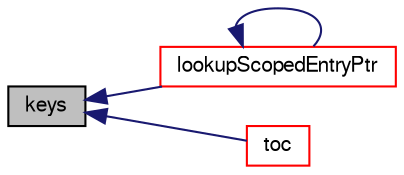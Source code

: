 digraph "keys"
{
  bgcolor="transparent";
  edge [fontname="FreeSans",fontsize="10",labelfontname="FreeSans",labelfontsize="10"];
  node [fontname="FreeSans",fontsize="10",shape=record];
  rankdir="LR";
  Node24244 [label="keys",height=0.2,width=0.4,color="black", fillcolor="grey75", style="filled", fontcolor="black"];
  Node24244 -> Node24245 [dir="back",color="midnightblue",fontsize="10",style="solid",fontname="FreeSans"];
  Node24245 [label="lookupScopedEntryPtr",height=0.2,width=0.4,color="red",URL="$a26014.html#aa0ed8374f3da864708de908037607551",tooltip="Find and return an entry data stream pointer if present. "];
  Node24245 -> Node24245 [dir="back",color="midnightblue",fontsize="10",style="solid",fontname="FreeSans"];
  Node24244 -> Node25518 [dir="back",color="midnightblue",fontsize="10",style="solid",fontname="FreeSans"];
  Node25518 [label="toc",height=0.2,width=0.4,color="red",URL="$a26014.html#adcaf1538d9b6dbeb843d6832814de549",tooltip="Return the table of contents. "];
}
